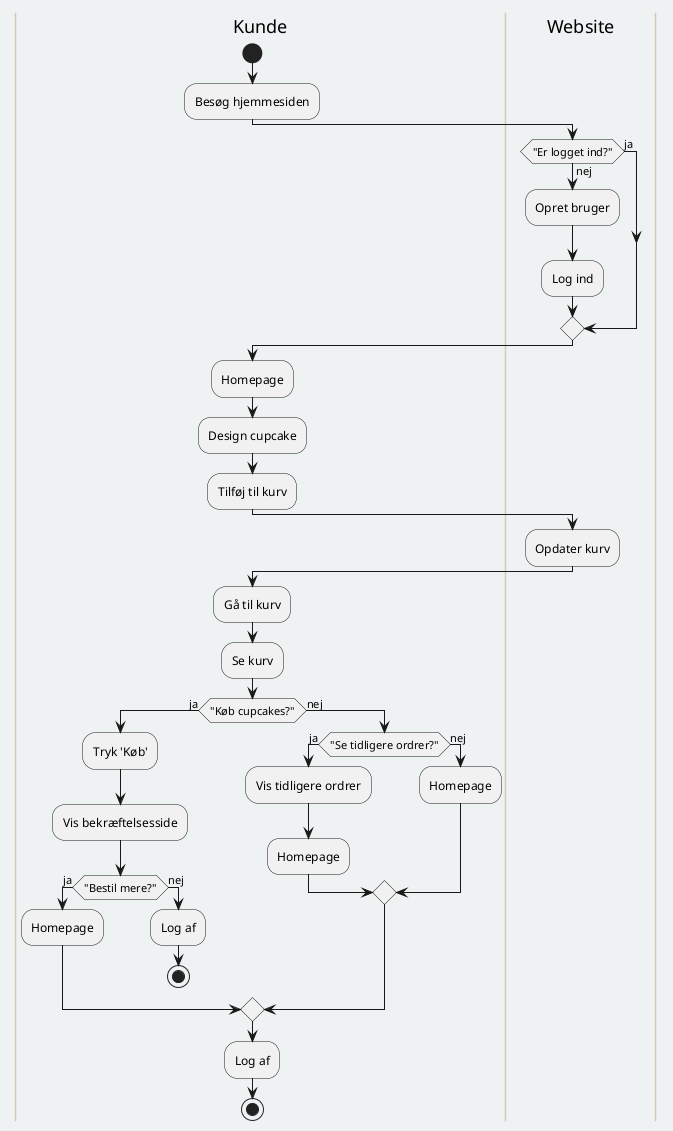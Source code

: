 @startuml
skinparam backgroundColor #EEF2F3
skinparam swimlaneBorderColor #d3c9b7

|Kunde|
start
:Besøg hjemmesiden;

|Website|
if ("Er logget ind?") then (ja)
else (nej)
  :Opret bruger;
  :Log ind;
endif
|Kunde|
:Homepage;

|Kunde|
:Design cupcake;
:Tilføj til kurv;

|Website|
:Opdater kurv;

|Kunde|
:Gå til kurv;
:Se kurv;

if ("Køb cupcakes?") then (ja)
  :Tryk 'Køb';
  :Vis bekræftelsesside;

  if ("Bestil mere?") then (ja)
    -Homepage
  else (nej)
    :Log af;
    stop
  endif
else (nej)
  if ("Se tidligere ordrer?") then (ja)
    :Vis tidligere ordrer;
    -Homepage
  else (nej)
    -Homepage
  endif
endif

:Log af;
stop

@enduml

